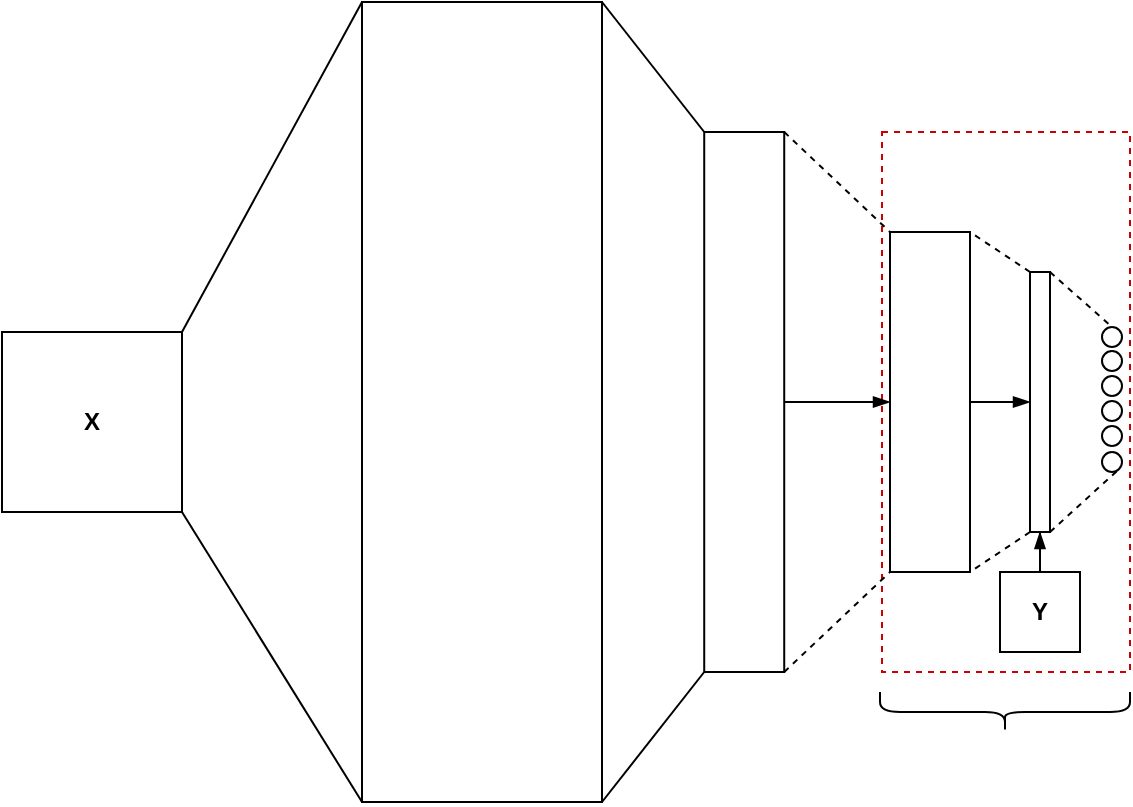 <mxfile version="13.5.7" type="device"><diagram id="orrI6M6_A-F7BRZjZV5s" name="Page-1"><mxGraphModel dx="961" dy="631" grid="1" gridSize="10" guides="1" tooltips="1" connect="1" arrows="1" fold="1" page="1" pageScale="1" pageWidth="850" pageHeight="1100" math="0" shadow="0"><root><mxCell id="0"/><mxCell id="1" parent="0"/><mxCell id="WEQmukYWT_Rv4gfClEnP-1" value="" style="rounded=0;whiteSpace=wrap;html=1;fillColor=none;dashed=1;strokeColor=#CC0000;" parent="1" vertex="1"><mxGeometry x="520" y="120" width="124" height="270" as="geometry"/></mxCell><mxCell id="u59BTepN7WPodUqvsq8f-13" style="edgeStyle=orthogonalEdgeStyle;rounded=0;orthogonalLoop=1;jettySize=auto;html=1;endArrow=blockThin;endFill=1;" parent="1" source="u59BTepN7WPodUqvsq8f-1" edge="1"><mxGeometry relative="1" as="geometry"><mxPoint x="350" y="265" as="targetPoint"/></mxGeometry></mxCell><mxCell id="u59BTepN7WPodUqvsq8f-4" value="&lt;b&gt;X&lt;/b&gt;" style="rounded=0;whiteSpace=wrap;html=1;fillColor=none;" parent="1" vertex="1"><mxGeometry x="80" y="220" width="90" height="90" as="geometry"/></mxCell><mxCell id="u59BTepN7WPodUqvsq8f-17" style="edgeStyle=orthogonalEdgeStyle;rounded=0;orthogonalLoop=1;jettySize=auto;html=1;endArrow=blockThin;endFill=1;" parent="1" source="u59BTepN7WPodUqvsq8f-11" edge="1"><mxGeometry relative="1" as="geometry"><mxPoint x="500" y="265" as="targetPoint"/></mxGeometry></mxCell><mxCell id="u59BTepN7WPodUqvsq8f-19" value="" style="edgeStyle=orthogonalEdgeStyle;rounded=0;orthogonalLoop=1;jettySize=auto;html=1;entryX=0;entryY=0.5;entryDx=0;entryDy=0;endArrow=blockThin;endFill=1;horizontal=0;" parent="1" source="u59BTepN7WPodUqvsq8f-24" target="u59BTepN7WPodUqvsq8f-16" edge="1"><mxGeometry y="5" relative="1" as="geometry"><mxPoint as="offset"/></mxGeometry></mxCell><mxCell id="u59BTepN7WPodUqvsq8f-27" style="edgeStyle=orthogonalEdgeStyle;rounded=0;orthogonalLoop=1;jettySize=auto;html=1;entryX=0;entryY=0.5;entryDx=0;entryDy=0;endArrow=blockThin;endFill=1;" parent="1" source="u59BTepN7WPodUqvsq8f-15" target="u59BTepN7WPodUqvsq8f-24" edge="1"><mxGeometry relative="1" as="geometry"/></mxCell><mxCell id="u59BTepN7WPodUqvsq8f-15" value="" style="rounded=0;whiteSpace=wrap;html=1;fillColor=none;" parent="1" vertex="1"><mxGeometry x="431.11" y="120" width="40" height="270" as="geometry"/></mxCell><mxCell id="u59BTepN7WPodUqvsq8f-23" style="edgeStyle=orthogonalEdgeStyle;rounded=0;orthogonalLoop=1;jettySize=auto;html=1;endArrow=blockThin;endFill=1;entryX=0.5;entryY=1;entryDx=0;entryDy=0;" parent="1" source="u59BTepN7WPodUqvsq8f-21" target="u59BTepN7WPodUqvsq8f-16" edge="1"><mxGeometry relative="1" as="geometry"><mxPoint x="639" y="300" as="targetPoint"/></mxGeometry></mxCell><mxCell id="u59BTepN7WPodUqvsq8f-21" value="&lt;b&gt;Y&lt;/b&gt;" style="whiteSpace=wrap;html=1;aspect=fixed;direction=south;fillColor=none;" parent="1" vertex="1"><mxGeometry x="579" y="340" width="40" height="40" as="geometry"/></mxCell><mxCell id="u59BTepN7WPodUqvsq8f-24" value="" style="rounded=0;whiteSpace=wrap;html=1;fillColor=none;" parent="1" vertex="1"><mxGeometry x="524" y="170" width="40" height="170" as="geometry"/></mxCell><mxCell id="u59BTepN7WPodUqvsq8f-30" value="" style="ellipse;whiteSpace=wrap;html=1;aspect=fixed;fillColor=none;" parent="1" vertex="1"><mxGeometry x="630" y="217.5" width="10" height="10" as="geometry"/></mxCell><mxCell id="u59BTepN7WPodUqvsq8f-31" value="" style="ellipse;whiteSpace=wrap;html=1;aspect=fixed;fillColor=none;" parent="1" vertex="1"><mxGeometry x="630" y="229.5" width="10" height="10" as="geometry"/></mxCell><mxCell id="u59BTepN7WPodUqvsq8f-32" value="" style="ellipse;whiteSpace=wrap;html=1;aspect=fixed;fillColor=none;" parent="1" vertex="1"><mxGeometry x="630" y="242" width="10" height="10" as="geometry"/></mxCell><mxCell id="u59BTepN7WPodUqvsq8f-33" value="" style="ellipse;whiteSpace=wrap;html=1;aspect=fixed;fillColor=none;" parent="1" vertex="1"><mxGeometry x="630" y="267" width="10" height="10" as="geometry"/></mxCell><mxCell id="u59BTepN7WPodUqvsq8f-34" value="" style="ellipse;whiteSpace=wrap;html=1;aspect=fixed;fillColor=none;" parent="1" vertex="1"><mxGeometry x="630" y="280" width="10" height="10" as="geometry"/></mxCell><mxCell id="u59BTepN7WPodUqvsq8f-35" value="" style="ellipse;whiteSpace=wrap;html=1;aspect=fixed;fillColor=none;" parent="1" vertex="1"><mxGeometry x="630" y="254.5" width="10" height="10" as="geometry"/></mxCell><mxCell id="u59BTepN7WPodUqvsq8f-16" value="" style="rounded=0;whiteSpace=wrap;html=1;fillColor=none;" parent="1" vertex="1"><mxGeometry x="594" y="190" width="10" height="130" as="geometry"/></mxCell><mxCell id="u59BTepN7WPodUqvsq8f-41" value="" style="endArrow=none;html=1;entryX=0.5;entryY=0;entryDx=0;entryDy=0;dashed=1;" parent="1" target="u59BTepN7WPodUqvsq8f-30" edge="1"><mxGeometry width="50" height="50" relative="1" as="geometry"><mxPoint x="604" y="190" as="sourcePoint"/><mxPoint x="464" y="290" as="targetPoint"/></mxGeometry></mxCell><mxCell id="u59BTepN7WPodUqvsq8f-42" value="" style="endArrow=none;html=1;entryX=1;entryY=1;entryDx=0;entryDy=0;exitX=1;exitY=1;exitDx=0;exitDy=0;dashed=1;" parent="1" source="u59BTepN7WPodUqvsq8f-16" target="u59BTepN7WPodUqvsq8f-34" edge="1"><mxGeometry width="50" height="50" relative="1" as="geometry"><mxPoint x="614" y="200" as="sourcePoint"/><mxPoint x="645" y="227.5" as="targetPoint"/></mxGeometry></mxCell><mxCell id="u59BTepN7WPodUqvsq8f-44" value="" style="endArrow=none;html=1;dashed=1;entryX=1;entryY=0;entryDx=0;entryDy=0;exitX=0;exitY=0;exitDx=0;exitDy=0;" parent="1" source="u59BTepN7WPodUqvsq8f-16" target="u59BTepN7WPodUqvsq8f-24" edge="1"><mxGeometry width="50" height="50" relative="1" as="geometry"><mxPoint x="414" y="340" as="sourcePoint"/><mxPoint x="464" y="290" as="targetPoint"/></mxGeometry></mxCell><mxCell id="u59BTepN7WPodUqvsq8f-45" value="" style="endArrow=none;html=1;dashed=1;entryX=1;entryY=1;entryDx=0;entryDy=0;exitX=0;exitY=1;exitDx=0;exitDy=0;" parent="1" source="u59BTepN7WPodUqvsq8f-16" target="u59BTepN7WPodUqvsq8f-24" edge="1"><mxGeometry width="50" height="50" relative="1" as="geometry"><mxPoint x="414" y="340" as="sourcePoint"/><mxPoint x="464" y="290" as="targetPoint"/></mxGeometry></mxCell><mxCell id="u59BTepN7WPodUqvsq8f-46" value="" style="endArrow=none;html=1;dashed=1;entryX=0;entryY=0;entryDx=0;entryDy=0;exitX=1;exitY=0;exitDx=0;exitDy=0;" parent="1" source="u59BTepN7WPodUqvsq8f-15" target="u59BTepN7WPodUqvsq8f-24" edge="1"><mxGeometry width="50" height="50" relative="1" as="geometry"><mxPoint x="471.11" y="308.75" as="sourcePoint"/><mxPoint x="521.11" y="258.75" as="targetPoint"/></mxGeometry></mxCell><mxCell id="u59BTepN7WPodUqvsq8f-47" value="" style="endArrow=none;html=1;dashed=1;entryX=0;entryY=1;entryDx=0;entryDy=0;exitX=1;exitY=1;exitDx=0;exitDy=0;" parent="1" source="u59BTepN7WPodUqvsq8f-15" target="u59BTepN7WPodUqvsq8f-24" edge="1"><mxGeometry width="50" height="50" relative="1" as="geometry"><mxPoint x="471.11" y="308.75" as="sourcePoint"/><mxPoint x="521.11" y="258.75" as="targetPoint"/></mxGeometry></mxCell><mxCell id="u59BTepN7WPodUqvsq8f-48" value="" style="endArrow=none;html=1;entryX=0;entryY=0;entryDx=0;entryDy=0;exitX=1;exitY=0;exitDx=0;exitDy=0;" parent="1" source="M3J4BGQ9K1ocArd5AhjV-4" target="u59BTepN7WPodUqvsq8f-15" edge="1"><mxGeometry width="50" height="50" relative="1" as="geometry"><mxPoint x="369.999" y="202.5" as="sourcePoint"/><mxPoint x="431.11" y="290" as="targetPoint"/></mxGeometry></mxCell><mxCell id="u59BTepN7WPodUqvsq8f-50" value="" style="endArrow=none;html=1;entryX=0;entryY=1;entryDx=0;entryDy=0;exitX=1;exitY=1;exitDx=0;exitDy=0;" parent="1" source="M3J4BGQ9K1ocArd5AhjV-4" target="u59BTepN7WPodUqvsq8f-15" edge="1"><mxGeometry width="50" height="50" relative="1" as="geometry"><mxPoint x="391.11" y="307.5" as="sourcePoint"/><mxPoint x="431.11" y="290" as="targetPoint"/></mxGeometry></mxCell><mxCell id="WEQmukYWT_Rv4gfClEnP-2" value="" style="shape=curlyBracket;whiteSpace=wrap;html=1;rounded=1;rotation=-90;size=0.5;" parent="1" vertex="1"><mxGeometry x="571.5" y="347.5" width="20" height="125" as="geometry"/></mxCell><mxCell id="M3J4BGQ9K1ocArd5AhjV-4" value="" style="rounded=0;whiteSpace=wrap;html=1;fillColor=none;fontColor=#007FFF;" vertex="1" parent="1"><mxGeometry x="260" y="55" width="120" height="400" as="geometry"/></mxCell><mxCell id="M3J4BGQ9K1ocArd5AhjV-6" value="" style="endArrow=none;html=1;strokeWidth=1;fontColor=#007FFF;entryX=0;entryY=0;entryDx=0;entryDy=0;exitX=1;exitY=0;exitDx=0;exitDy=0;" edge="1" parent="1" source="u59BTepN7WPodUqvsq8f-4" target="M3J4BGQ9K1ocArd5AhjV-4"><mxGeometry width="50" height="50" relative="1" as="geometry"><mxPoint x="400" y="350" as="sourcePoint"/><mxPoint x="240" y="100" as="targetPoint"/></mxGeometry></mxCell><mxCell id="M3J4BGQ9K1ocArd5AhjV-7" value="" style="endArrow=none;html=1;strokeWidth=1;fontColor=#007FFF;exitX=1;exitY=1;exitDx=0;exitDy=0;entryX=0;entryY=1;entryDx=0;entryDy=0;" edge="1" parent="1" source="u59BTepN7WPodUqvsq8f-4" target="M3J4BGQ9K1ocArd5AhjV-4"><mxGeometry width="50" height="50" relative="1" as="geometry"><mxPoint x="400" y="350" as="sourcePoint"/><mxPoint x="450" y="300" as="targetPoint"/></mxGeometry></mxCell></root></mxGraphModel></diagram></mxfile>
